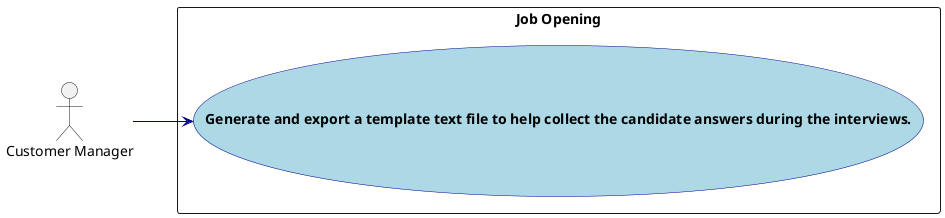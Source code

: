 @startuml US1012_UCD
'https://plantuml.com/use-case-diagram

skinparam usecase {
    BackgroundColor LightBlue
    BorderColor DarkBlue
    ArrowColor DarkBlue
    FontStyle Bold
}

:Customer Manager: as CustomerManager


left to right direction

rectangle "Job Opening" as jobOpening {
  usecase "Generate and export a template text file to help collect the candidate answers during the interviews." as selectRequirementsSpecification
}

CustomerManager --> (selectRequirementsSpecification)

@enduml
